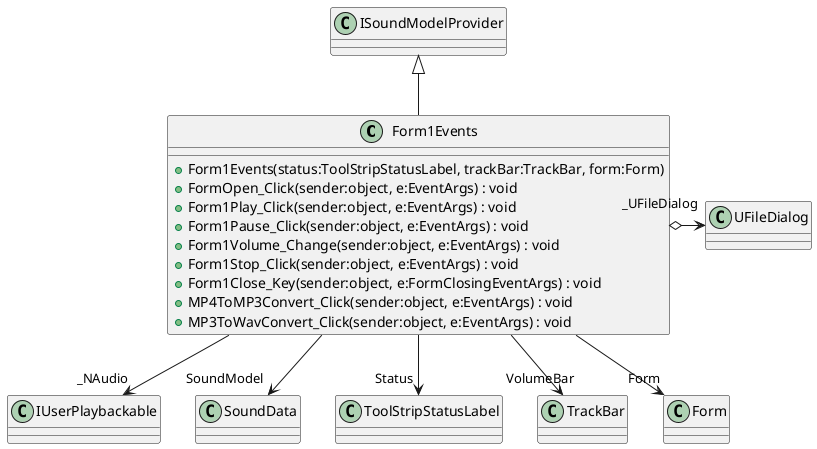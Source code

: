 @startuml
class Form1Events {
    + Form1Events(status:ToolStripStatusLabel, trackBar:TrackBar, form:Form)
    + FormOpen_Click(sender:object, e:EventArgs) : void
    + Form1Play_Click(sender:object, e:EventArgs) : void
    + Form1Pause_Click(sender:object, e:EventArgs) : void
    + Form1Volume_Change(sender:object, e:EventArgs) : void
    + Form1Stop_Click(sender:object, e:EventArgs) : void
    + Form1Close_Key(sender:object, e:FormClosingEventArgs) : void
    + MP4ToMP3Convert_Click(sender:object, e:EventArgs) : void
    + MP3ToWavConvert_Click(sender:object, e:EventArgs) : void
}
ISoundModelProvider <|-- Form1Events
Form1Events --> "_NAudio" IUserPlaybackable
Form1Events o-> "_UFileDialog" UFileDialog
Form1Events --> "SoundModel" SoundData
Form1Events --> "Status" ToolStripStatusLabel
Form1Events --> "VolumeBar" TrackBar
Form1Events --> "Form" Form
@enduml
